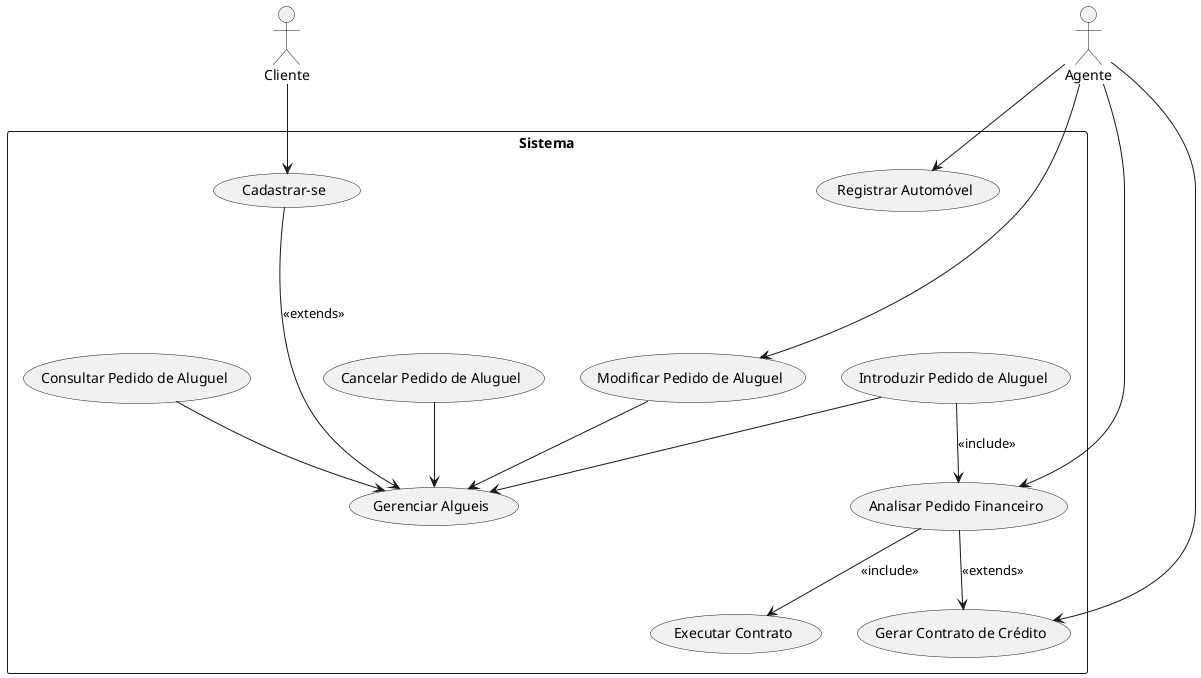 @startuml
actor "Cliente" as Cliente
actor "Agente" as Agente

rectangle Sistema{

usecase "Cadastrar-se" as Cadastro
usecase "Gerenciar Algueis" as GerenciarAlugueis
usecase "Introduzir Pedido de Aluguel" as IntroduzirPedido
usecase "Modificar Pedido de Aluguel" as ModificarPedido
usecase "Consultar Pedido de Aluguel" as ConsultarPedido
usecase "Cancelar Pedido de Aluguel" as CancelarPedido
usecase "Analisar Pedido Financeiro" as AnalisarFinanceiro
usecase "Executar Contrato" as ExecutarContrato
usecase "Registrar Automóvel" as RegistrarAutomovel
usecase "Gerar Contrato de Crédito" as GerarContratoCredito

Agente --> ModificarPedido
Agente --> AnalisarFinanceiro
Agente --> RegistrarAutomovel
Agente --> GerarContratoCredito

Cliente --> Cadastro

Cadastro ----> (GerenciarAlugueis) : <<extends>>
IntroduzirPedido --> (GerenciarAlugueis)
ModificarPedido --> (GerenciarAlugueis)
ConsultarPedido --> (GerenciarAlugueis)
CancelarPedido --> (GerenciarAlugueis)
IntroduzirPedido --> (AnalisarFinanceiro) : <<include>>
AnalisarFinanceiro --> (GerarContratoCredito) : <<extends>>
AnalisarFinanceiro --> (ExecutarContrato) : <<include>>

}
@enduml
